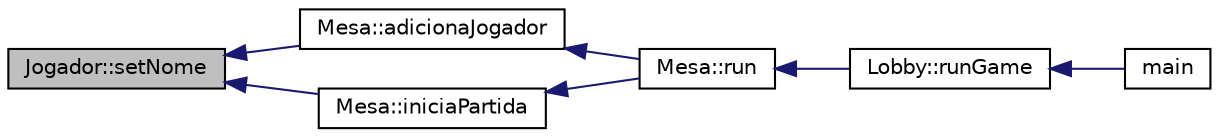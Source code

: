 digraph "Jogador::setNome"
{
  edge [fontname="Helvetica",fontsize="10",labelfontname="Helvetica",labelfontsize="10"];
  node [fontname="Helvetica",fontsize="10",shape=record];
  rankdir="LR";
  Node19 [label="Jogador::setNome",height=0.2,width=0.4,color="black", fillcolor="grey75", style="filled", fontcolor="black"];
  Node19 -> Node20 [dir="back",color="midnightblue",fontsize="10",style="solid",fontname="Helvetica"];
  Node20 [label="Mesa::adicionaJogador",height=0.2,width=0.4,color="black", fillcolor="white", style="filled",URL="$d8/d5e/class_mesa.html#a06b001e907762c73065230bbae1b7272",tooltip="Adiciona o jogado com um nome (fornecido pelo usuário) ao vector de jogadores. "];
  Node20 -> Node21 [dir="back",color="midnightblue",fontsize="10",style="solid",fontname="Helvetica"];
  Node21 [label="Mesa::run",height=0.2,width=0.4,color="black", fillcolor="white", style="filled",URL="$d8/d5e/class_mesa.html#a129bc8199f83880303f1b655eca5d95d",tooltip="Inicia os procedimentos da criação de uma mesa. "];
  Node21 -> Node22 [dir="back",color="midnightblue",fontsize="10",style="solid",fontname="Helvetica"];
  Node22 [label="Lobby::runGame",height=0.2,width=0.4,color="black", fillcolor="white", style="filled",URL="$db/dd7/class_lobby.html#ad2e0ed41f1b35709445d60221d311d98",tooltip="Responsavel por iniciar uma Mesa ou sair do Programa. "];
  Node22 -> Node23 [dir="back",color="midnightblue",fontsize="10",style="solid",fontname="Helvetica"];
  Node23 [label="main",height=0.2,width=0.4,color="black", fillcolor="white", style="filled",URL="$df/d0a/main_8cpp.html#abf9e6b7e6f15df4b525a2e7705ba3089",tooltip="Main. "];
  Node19 -> Node24 [dir="back",color="midnightblue",fontsize="10",style="solid",fontname="Helvetica"];
  Node24 [label="Mesa::iniciaPartida",height=0.2,width=0.4,color="black", fillcolor="white", style="filled",URL="$d8/d5e/class_mesa.html#ad5b6f60e66a0a8c3fe8943f206348b86",tooltip="Inicia uma partida. "];
  Node24 -> Node21 [dir="back",color="midnightblue",fontsize="10",style="solid",fontname="Helvetica"];
}

